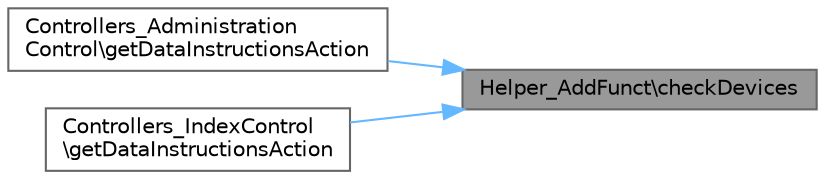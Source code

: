 digraph "Helper_AddFunct\checkDevices"
{
 // LATEX_PDF_SIZE
  bgcolor="transparent";
  edge [fontname=Helvetica,fontsize=10,labelfontname=Helvetica,labelfontsize=10];
  node [fontname=Helvetica,fontsize=10,shape=box,height=0.2,width=0.4];
  rankdir="RL";
  Node1 [id="Node000001",label="Helper_AddFunct\\checkDevices",height=0.2,width=0.4,color="gray40", fillcolor="grey60", style="filled", fontcolor="black",tooltip="Validates if all provided devices exist in the system."];
  Node1 -> Node2 [id="edge1_Node000001_Node000002",dir="back",color="steelblue1",style="solid",tooltip=" "];
  Node2 [id="Node000002",label="Controllers_Administration\lControl\\getDataInstructionsAction",height=0.2,width=0.4,color="grey40", fillcolor="white", style="filled",URL="$class_controllers___administration_control.html#adfdd0c680da00a28f36e2ca07b0a226e",tooltip="Retrieves and prepares instruction data for display."];
  Node1 -> Node3 [id="edge2_Node000001_Node000003",dir="back",color="steelblue1",style="solid",tooltip=" "];
  Node3 [id="Node000003",label="Controllers_IndexControl\l\\getDataInstructionsAction",height=0.2,width=0.4,color="grey40", fillcolor="white", style="filled",URL="$class_controllers___index_control.html#a080010b9980f95473ab2398362073635",tooltip="Retrieves and prepares instruction data for display."];
}
